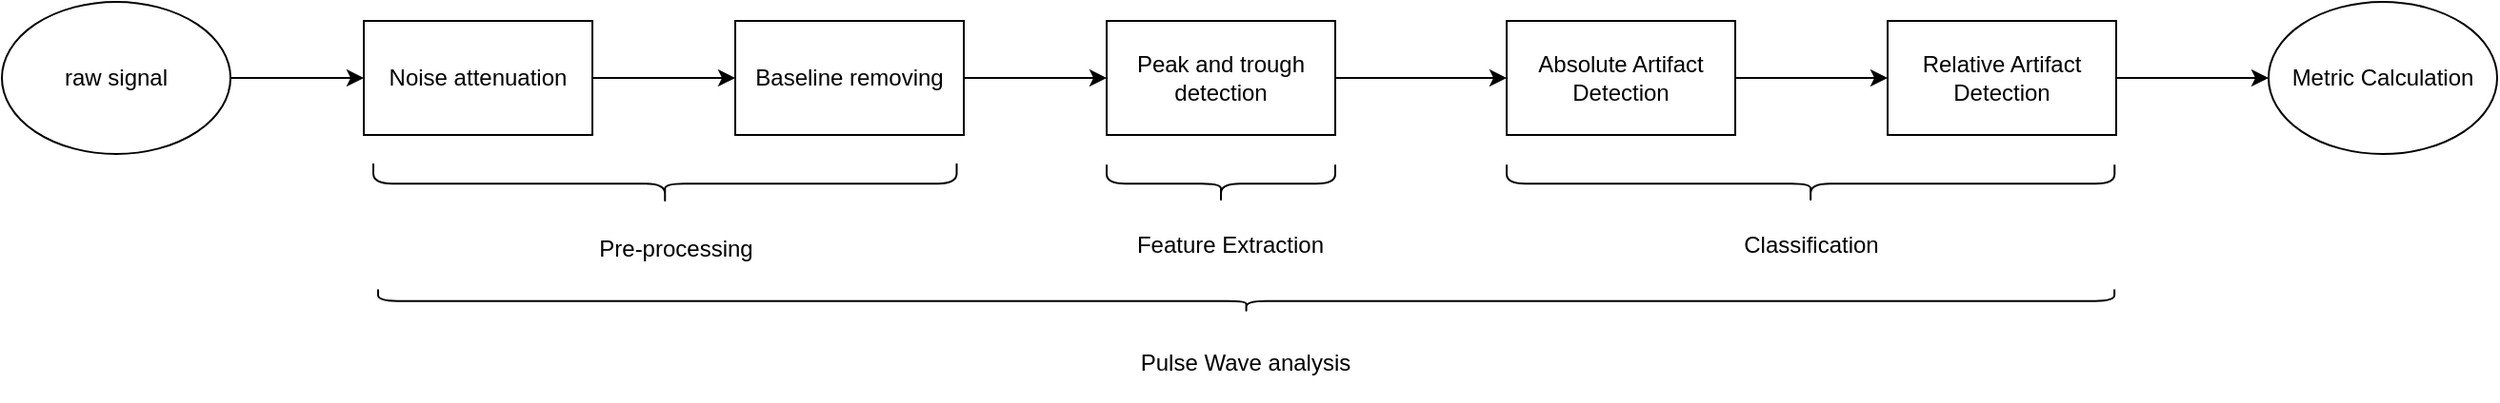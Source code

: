 <mxfile version="22.1.7" type="github">
  <diagram name="Page-1" id="KRgfPVD7SuZN9SCqlESB">
    <mxGraphModel dx="2163" dy="653" grid="1" gridSize="10" guides="1" tooltips="1" connect="1" arrows="1" fold="1" page="1" pageScale="1" pageWidth="850" pageHeight="1100" math="0" shadow="0">
      <root>
        <mxCell id="0" />
        <mxCell id="1" parent="0" />
        <mxCell id="sNrHL4kb1x2L5cmtK217-1" value="Noise attenuation" style="rounded=0;whiteSpace=wrap;html=1;" vertex="1" parent="1">
          <mxGeometry x="110" y="120" width="120" height="60" as="geometry" />
        </mxCell>
        <mxCell id="sNrHL4kb1x2L5cmtK217-3" value="Baseline removing" style="rounded=0;whiteSpace=wrap;html=1;" vertex="1" parent="1">
          <mxGeometry x="305" y="120" width="120" height="60" as="geometry" />
        </mxCell>
        <mxCell id="sNrHL4kb1x2L5cmtK217-4" value="Peak and trough detection" style="rounded=0;whiteSpace=wrap;html=1;" vertex="1" parent="1">
          <mxGeometry x="500" y="120" width="120" height="60" as="geometry" />
        </mxCell>
        <mxCell id="sNrHL4kb1x2L5cmtK217-5" value="Absolute Artifact Detection" style="rounded=0;whiteSpace=wrap;html=1;" vertex="1" parent="1">
          <mxGeometry x="710" y="120" width="120" height="60" as="geometry" />
        </mxCell>
        <mxCell id="sNrHL4kb1x2L5cmtK217-6" value="Relative Artifact Detection" style="rounded=0;whiteSpace=wrap;html=1;" vertex="1" parent="1">
          <mxGeometry x="910" y="120" width="120" height="60" as="geometry" />
        </mxCell>
        <mxCell id="sNrHL4kb1x2L5cmtK217-7" value="Metric Calculation" style="ellipse;whiteSpace=wrap;html=1;" vertex="1" parent="1">
          <mxGeometry x="1110" y="110" width="120" height="80" as="geometry" />
        </mxCell>
        <mxCell id="sNrHL4kb1x2L5cmtK217-8" value="raw signal" style="ellipse;whiteSpace=wrap;html=1;" vertex="1" parent="1">
          <mxGeometry x="-80" y="110" width="120" height="80" as="geometry" />
        </mxCell>
        <mxCell id="sNrHL4kb1x2L5cmtK217-9" value="" style="shape=curlyBracket;whiteSpace=wrap;html=1;rounded=1;labelPosition=left;verticalLabelPosition=middle;align=right;verticalAlign=middle;rotation=-90;" vertex="1" parent="1">
          <mxGeometry x="257.5" y="52.5" width="21.25" height="306.25" as="geometry" />
        </mxCell>
        <mxCell id="sNrHL4kb1x2L5cmtK217-10" value="Pre-processing" style="text;html=1;strokeColor=none;fillColor=none;align=center;verticalAlign=middle;whiteSpace=wrap;rounded=0;" vertex="1" parent="1">
          <mxGeometry x="220" y="220" width="108.13" height="40" as="geometry" />
        </mxCell>
        <mxCell id="sNrHL4kb1x2L5cmtK217-12" value="" style="shape=curlyBracket;whiteSpace=wrap;html=1;rounded=1;flipH=1;labelPosition=right;verticalLabelPosition=middle;align=left;verticalAlign=middle;rotation=90;size=0.5;" vertex="1" parent="1">
          <mxGeometry x="550" y="145.63" width="20" height="120" as="geometry" />
        </mxCell>
        <mxCell id="sNrHL4kb1x2L5cmtK217-13" value="Feature Extraction" style="text;html=1;strokeColor=none;fillColor=none;align=center;verticalAlign=middle;whiteSpace=wrap;rounded=0;" vertex="1" parent="1">
          <mxGeometry x="510" y="220" width="110" height="35" as="geometry" />
        </mxCell>
        <mxCell id="sNrHL4kb1x2L5cmtK217-14" value="" style="shape=curlyBracket;whiteSpace=wrap;html=1;rounded=1;flipH=1;labelPosition=right;verticalLabelPosition=middle;align=left;verticalAlign=middle;rotation=90;size=0.5;" vertex="1" parent="1">
          <mxGeometry x="859.58" y="46.06" width="19.99" height="319.13" as="geometry" />
        </mxCell>
        <mxCell id="sNrHL4kb1x2L5cmtK217-15" value="Classification" style="text;html=1;strokeColor=none;fillColor=none;align=center;verticalAlign=middle;whiteSpace=wrap;rounded=0;" vertex="1" parent="1">
          <mxGeometry x="819.79" y="220" width="99.57" height="35" as="geometry" />
        </mxCell>
        <mxCell id="sNrHL4kb1x2L5cmtK217-16" value="" style="shape=curlyBracket;whiteSpace=wrap;html=1;rounded=1;flipH=1;labelPosition=right;verticalLabelPosition=middle;align=left;verticalAlign=middle;rotation=90;" vertex="1" parent="1">
          <mxGeometry x="567.19" y="-188.44" width="12.19" height="911.56" as="geometry" />
        </mxCell>
        <mxCell id="sNrHL4kb1x2L5cmtK217-17" value="Pulse Wave analysis" style="text;html=1;strokeColor=none;fillColor=none;align=center;verticalAlign=middle;whiteSpace=wrap;rounded=0;" vertex="1" parent="1">
          <mxGeometry x="493.28" y="280" width="160" height="40" as="geometry" />
        </mxCell>
        <mxCell id="sNrHL4kb1x2L5cmtK217-18" value="" style="endArrow=classic;html=1;rounded=0;entryX=0;entryY=0.5;entryDx=0;entryDy=0;exitX=1;exitY=0.5;exitDx=0;exitDy=0;" edge="1" parent="1" source="sNrHL4kb1x2L5cmtK217-8" target="sNrHL4kb1x2L5cmtK217-1">
          <mxGeometry width="50" height="50" relative="1" as="geometry">
            <mxPoint x="60" y="150" as="sourcePoint" />
            <mxPoint x="110" y="100" as="targetPoint" />
          </mxGeometry>
        </mxCell>
        <mxCell id="sNrHL4kb1x2L5cmtK217-19" value="" style="endArrow=classic;html=1;rounded=0;exitX=1;exitY=0.5;exitDx=0;exitDy=0;entryX=0;entryY=0.5;entryDx=0;entryDy=0;" edge="1" parent="1" source="sNrHL4kb1x2L5cmtK217-1" target="sNrHL4kb1x2L5cmtK217-3">
          <mxGeometry width="50" height="50" relative="1" as="geometry">
            <mxPoint x="430" y="300" as="sourcePoint" />
            <mxPoint x="480" y="250" as="targetPoint" />
          </mxGeometry>
        </mxCell>
        <mxCell id="sNrHL4kb1x2L5cmtK217-23" value="" style="endArrow=classic;html=1;rounded=0;exitX=1;exitY=0.5;exitDx=0;exitDy=0;entryX=0;entryY=0.5;entryDx=0;entryDy=0;" edge="1" parent="1" source="sNrHL4kb1x2L5cmtK217-3" target="sNrHL4kb1x2L5cmtK217-4">
          <mxGeometry width="50" height="50" relative="1" as="geometry">
            <mxPoint x="430" y="300" as="sourcePoint" />
            <mxPoint x="480" y="250" as="targetPoint" />
          </mxGeometry>
        </mxCell>
        <mxCell id="sNrHL4kb1x2L5cmtK217-24" value="" style="endArrow=classic;html=1;rounded=0;exitX=1;exitY=0.5;exitDx=0;exitDy=0;entryX=0;entryY=0.5;entryDx=0;entryDy=0;" edge="1" parent="1" source="sNrHL4kb1x2L5cmtK217-4" target="sNrHL4kb1x2L5cmtK217-5">
          <mxGeometry width="50" height="50" relative="1" as="geometry">
            <mxPoint x="660" y="300" as="sourcePoint" />
            <mxPoint x="710" y="250" as="targetPoint" />
          </mxGeometry>
        </mxCell>
        <mxCell id="sNrHL4kb1x2L5cmtK217-25" value="" style="endArrow=classic;html=1;rounded=0;exitX=1;exitY=0.5;exitDx=0;exitDy=0;entryX=0;entryY=0.5;entryDx=0;entryDy=0;" edge="1" parent="1" source="sNrHL4kb1x2L5cmtK217-5" target="sNrHL4kb1x2L5cmtK217-6">
          <mxGeometry width="50" height="50" relative="1" as="geometry">
            <mxPoint x="660" y="300" as="sourcePoint" />
            <mxPoint x="710" y="250" as="targetPoint" />
          </mxGeometry>
        </mxCell>
        <mxCell id="sNrHL4kb1x2L5cmtK217-26" value="" style="endArrow=classic;html=1;rounded=0;entryX=0;entryY=0.5;entryDx=0;entryDy=0;exitX=1;exitY=0.5;exitDx=0;exitDy=0;" edge="1" parent="1" source="sNrHL4kb1x2L5cmtK217-6" target="sNrHL4kb1x2L5cmtK217-7">
          <mxGeometry width="50" height="50" relative="1" as="geometry">
            <mxPoint x="890" y="300" as="sourcePoint" />
            <mxPoint x="940" y="250" as="targetPoint" />
          </mxGeometry>
        </mxCell>
      </root>
    </mxGraphModel>
  </diagram>
</mxfile>
